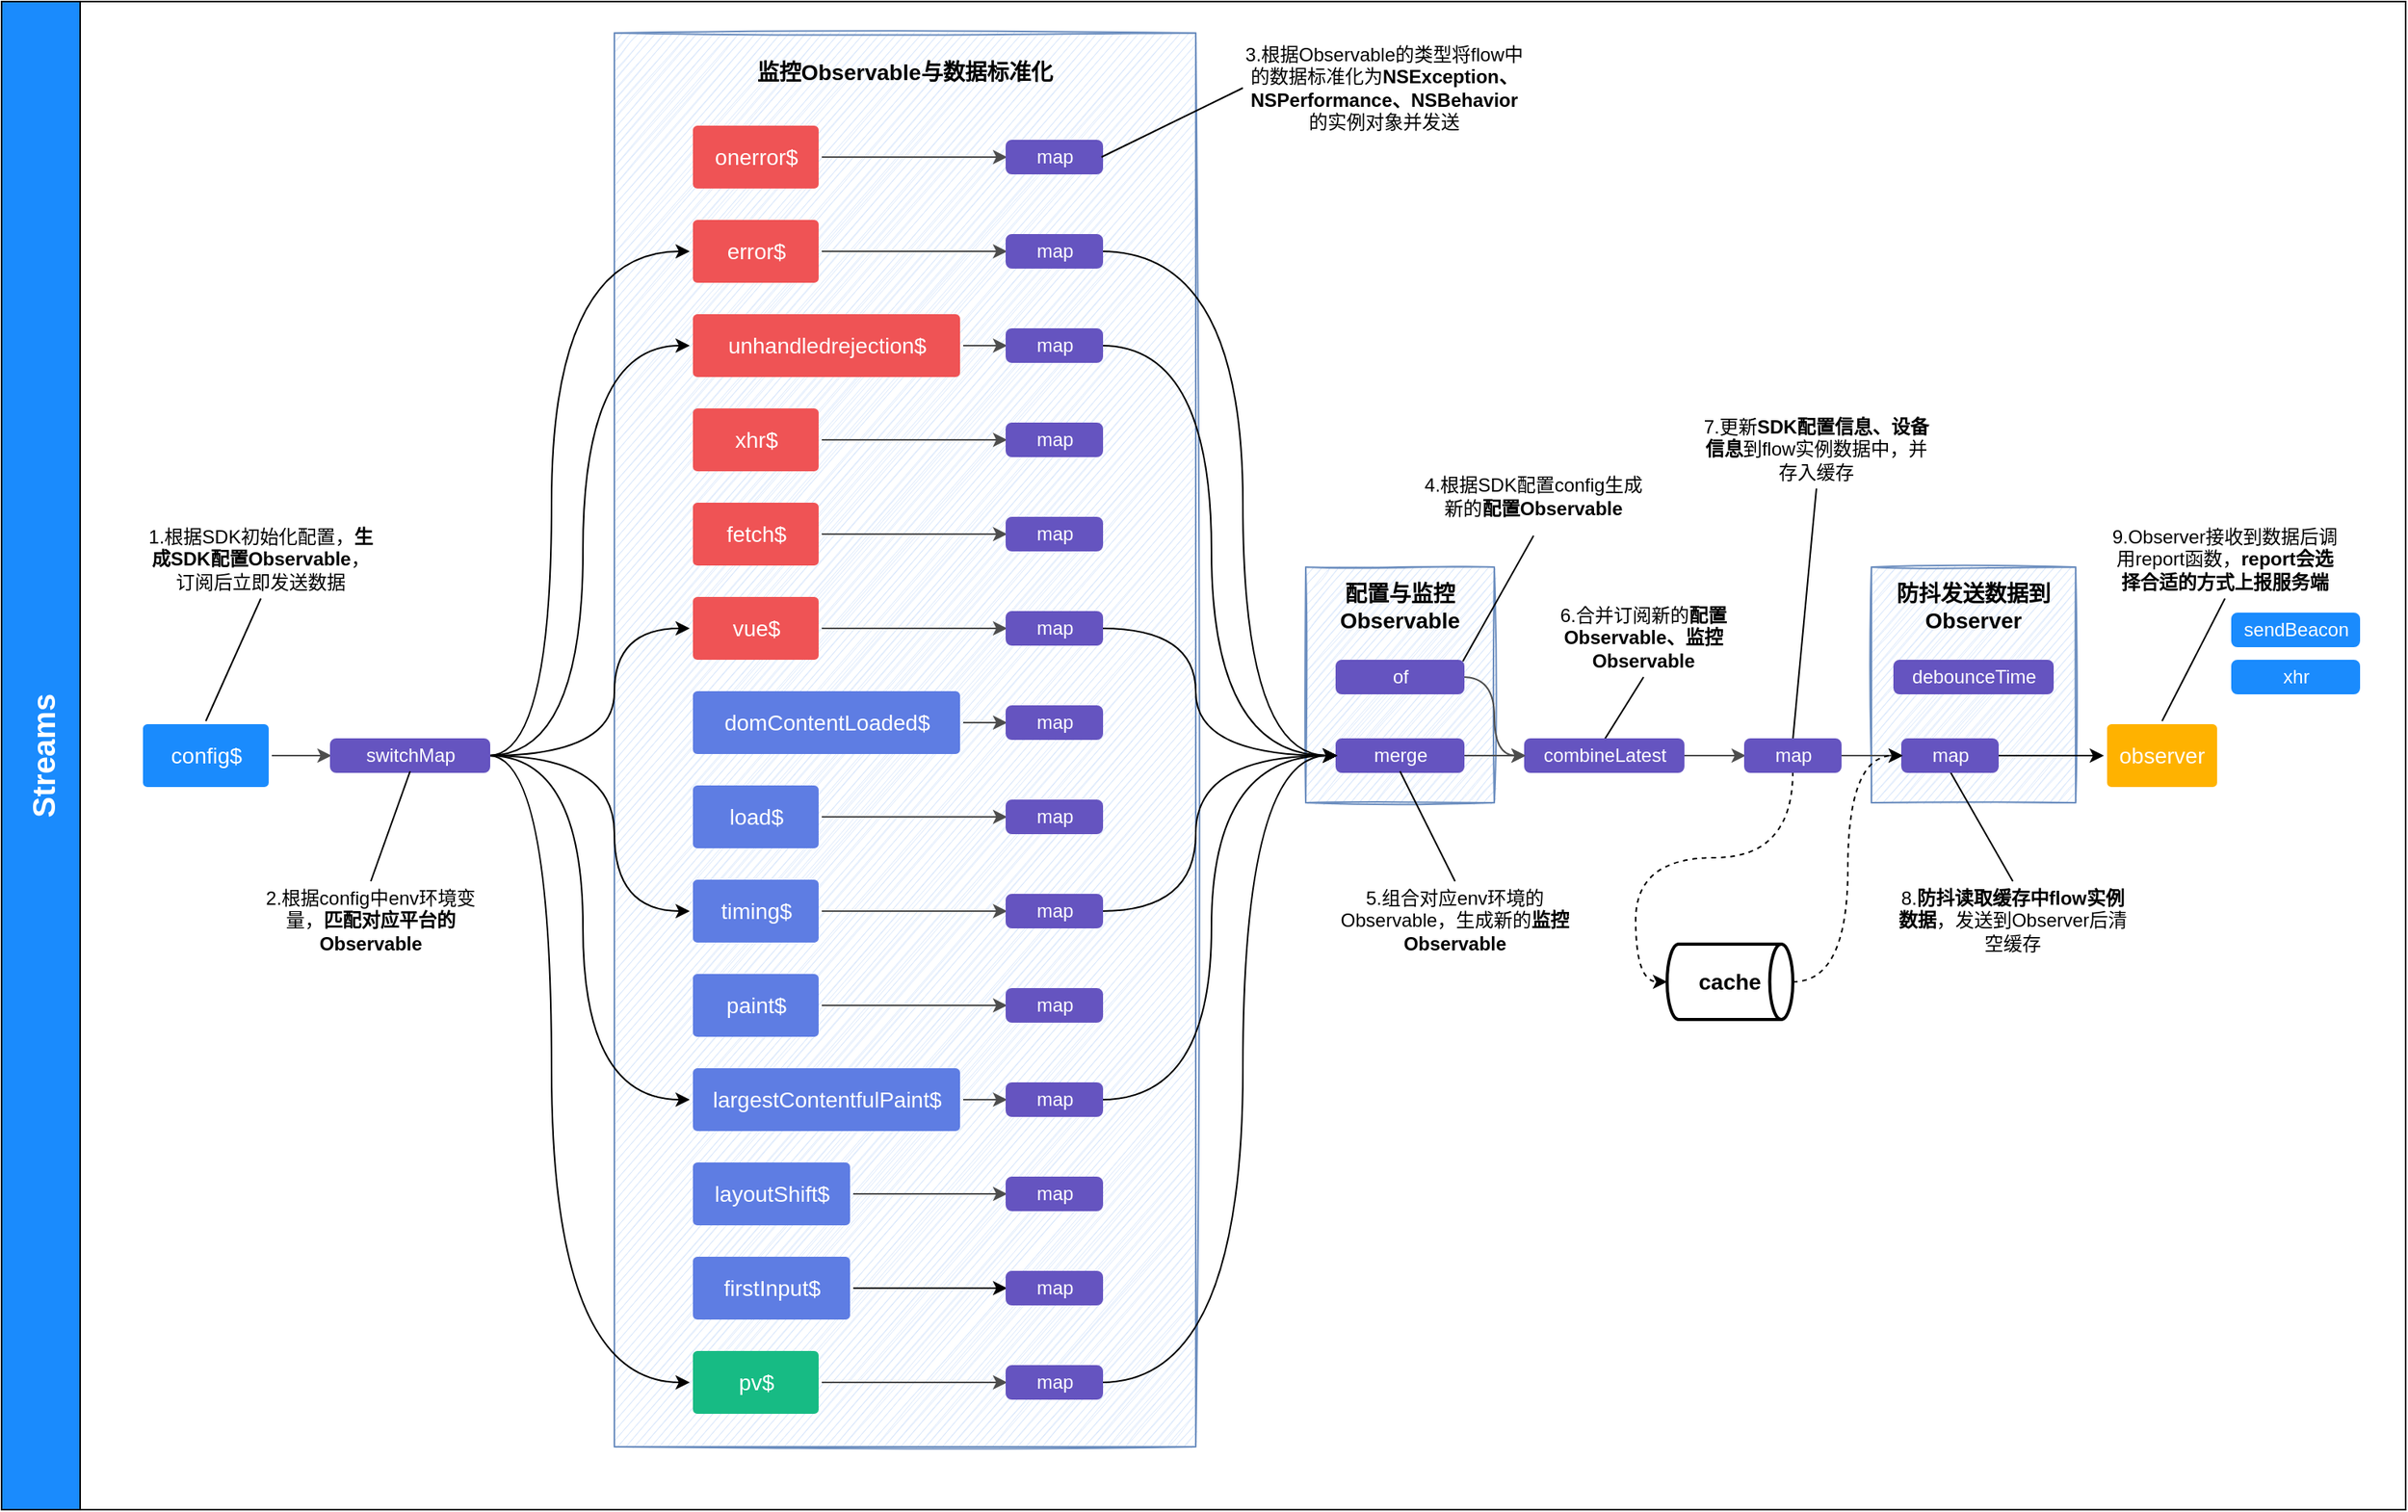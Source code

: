 <mxfile version="15.4.0" type="device"><diagram id="6a731a19-8d31-9384-78a2-239565b7b9f0" name="Page-1"><mxGraphModel dx="952" dy="667" grid="1" gridSize="10" guides="1" tooltips="1" connect="1" arrows="1" fold="1" page="1" pageScale="1" pageWidth="1920" pageHeight="1200" background="none" math="0" shadow="0"><root><mxCell id="0"/><mxCell id="1" parent="0"/><mxCell id="HcNQB1Ei18HIRSho_xz1-1789" value="Streams" style="swimlane;horizontal=0;fillColor=#1A8BFD;swimlaneFillColor=none;startSize=50;fontColor=#FFFFFF;labelBackgroundColor=none;fontSize=20;fontStyle=1" parent="1" vertex="1"><mxGeometry x="30" y="40" width="1530" height="960" as="geometry"/></mxCell><mxCell id="HcNQB1Ei18HIRSho_xz1-1975" value="&amp;nbsp;" style="rounded=0;whiteSpace=wrap;html=1;shadow=0;glass=0;labelBackgroundColor=none;sketch=1;fontSize=20;fillColor=#dae8fc;align=center;verticalAlign=middle;strokeColor=#6c8ebf;" parent="HcNQB1Ei18HIRSho_xz1-1789" vertex="1"><mxGeometry x="830" y="360" width="120" height="150" as="geometry"/></mxCell><mxCell id="HcNQB1Ei18HIRSho_xz1-1974" value="" style="rounded=0;whiteSpace=wrap;html=1;shadow=0;glass=0;labelBackgroundColor=none;sketch=1;fontSize=20;fillColor=#dae8fc;align=center;verticalAlign=middle;strokeColor=#6c8ebf;" parent="HcNQB1Ei18HIRSho_xz1-1789" vertex="1"><mxGeometry x="1190" y="360" width="130" height="150" as="geometry"/></mxCell><mxCell id="HcNQB1Ei18HIRSho_xz1-1961" value="" style="rounded=0;whiteSpace=wrap;html=1;shadow=0;glass=0;labelBackgroundColor=none;sketch=1;fontSize=20;fillColor=#dae8fc;align=center;verticalAlign=middle;strokeColor=#6c8ebf;" parent="HcNQB1Ei18HIRSho_xz1-1789" vertex="1"><mxGeometry x="390" y="20" width="370" height="900" as="geometry"/></mxCell><mxCell id="1760" value="&lt;div style=&quot;font-size: 14px&quot;&gt;&lt;/div&gt;&lt;font style=&quot;font-size: 14px&quot;&gt;config$&lt;br style=&quot;font-size: 14px&quot;&gt;&lt;/font&gt;" style="rounded=1;html=1;shadow=0;labelBackgroundColor=none;strokeColor=none;strokeWidth=3;fillColor=#1A8BFD;fontFamily=Helvetica;fontSize=14;fontColor=#FFFFFF;align=center;spacing=0;fontStyle=0;arcSize=7;perimeterSpacing=2;verticalAlign=middle;horizontal=1;glass=0;sketch=0;spacingLeft=0;" parent="HcNQB1Ei18HIRSho_xz1-1789" vertex="1"><mxGeometry x="90" y="460" width="80" height="40" as="geometry"/></mxCell><mxCell id="HcNQB1Ei18HIRSho_xz1-1896" style="edgeStyle=orthogonalEdgeStyle;curved=1;rounded=0;orthogonalLoop=1;jettySize=auto;html=1;exitX=1;exitY=0.5;exitDx=0;exitDy=0;entryX=0;entryY=0.5;entryDx=0;entryDy=0;fontSize=14;fontColor=#FFFFFF;strokeColor=#4D4D4D;strokeWidth=1;" parent="HcNQB1Ei18HIRSho_xz1-1789" source="HcNQB1Ei18HIRSho_xz1-1790" target="HcNQB1Ei18HIRSho_xz1-1874" edge="1"><mxGeometry relative="1" as="geometry"><mxPoint x="522" y="99" as="sourcePoint"/></mxGeometry></mxCell><mxCell id="HcNQB1Ei18HIRSho_xz1-1790" value="&lt;div style=&quot;font-size: 14px;&quot;&gt;&lt;/div&gt;&lt;font style=&quot;font-size: 14px;&quot;&gt;onerror$&lt;br style=&quot;font-size: 14px;&quot;&gt;&lt;/font&gt;" style="rounded=1;html=1;shadow=0;labelBackgroundColor=none;strokeColor=none;strokeWidth=3;fillColor=#EF5355;fontFamily=Helvetica;fontSize=14;fontColor=#FFFFFF;align=center;spacing=0;fontStyle=0;arcSize=7;perimeterSpacing=2;verticalAlign=middle;horizontal=1;glass=0;sketch=0;spacingLeft=0;" parent="HcNQB1Ei18HIRSho_xz1-1789" vertex="1"><mxGeometry x="440" y="79" width="80" height="40" as="geometry"/></mxCell><mxCell id="HcNQB1Ei18HIRSho_xz1-1895" style="edgeStyle=orthogonalEdgeStyle;curved=1;rounded=0;orthogonalLoop=1;jettySize=auto;html=1;exitX=1;exitY=0.5;exitDx=0;exitDy=0;entryX=0;entryY=0.5;entryDx=0;entryDy=0;fontSize=14;fontColor=#FFFFFF;strokeColor=#4D4D4D;strokeWidth=1;" parent="HcNQB1Ei18HIRSho_xz1-1789" source="HcNQB1Ei18HIRSho_xz1-1791" target="HcNQB1Ei18HIRSho_xz1-1875" edge="1"><mxGeometry relative="1" as="geometry"/></mxCell><mxCell id="HcNQB1Ei18HIRSho_xz1-1791" value="&lt;div style=&quot;font-size: 14px;&quot;&gt;&lt;/div&gt;&lt;font style=&quot;font-size: 14px;&quot;&gt;error$&lt;br style=&quot;font-size: 14px;&quot;&gt;&lt;/font&gt;" style="rounded=1;html=1;shadow=0;labelBackgroundColor=none;strokeColor=none;strokeWidth=3;fillColor=#EF5355;fontFamily=Helvetica;fontSize=14;fontColor=#FFFFFF;align=center;spacing=0;fontStyle=0;arcSize=7;perimeterSpacing=2;verticalAlign=middle;horizontal=1;glass=0;sketch=0;spacingLeft=0;" parent="HcNQB1Ei18HIRSho_xz1-1789" vertex="1"><mxGeometry x="440" y="139" width="80" height="40" as="geometry"/></mxCell><mxCell id="HcNQB1Ei18HIRSho_xz1-1787" value="" style="edgeStyle=none;rounded=0;jumpStyle=none;html=1;shadow=0;labelBackgroundColor=none;startArrow=none;startFill=0;endArrow=classic;endFill=1;jettySize=auto;orthogonalLoop=1;strokeColor=#4D4D4D;strokeWidth=1;fontFamily=Helvetica;fontSize=14;fontColor=#FFFFFF;spacing=5;exitX=1;exitY=0.5;exitDx=0;exitDy=0;entryX=0;entryY=0.5;entryDx=0;entryDy=0;" parent="HcNQB1Ei18HIRSho_xz1-1789" source="1760" target="HcNQB1Ei18HIRSho_xz1-1794" edge="1"><mxGeometry relative="1" as="geometry"><mxPoint x="200" y="350" as="sourcePoint"/><mxPoint x="200" y="432" as="targetPoint"/></mxGeometry></mxCell><mxCell id="jotWLPuY2do3kOMsmQDc-1765" style="edgeStyle=orthogonalEdgeStyle;rounded=0;orthogonalLoop=1;jettySize=auto;html=1;entryX=0;entryY=0.5;entryDx=0;entryDy=0;curved=1;" parent="HcNQB1Ei18HIRSho_xz1-1789" source="HcNQB1Ei18HIRSho_xz1-1794" target="HcNQB1Ei18HIRSho_xz1-1791" edge="1"><mxGeometry relative="1" as="geometry"><Array as="points"><mxPoint x="350" y="480"/><mxPoint x="350" y="159"/></Array></mxGeometry></mxCell><mxCell id="jotWLPuY2do3kOMsmQDc-1766" style="edgeStyle=orthogonalEdgeStyle;curved=1;rounded=0;orthogonalLoop=1;jettySize=auto;html=1;entryX=0;entryY=0.5;entryDx=0;entryDy=0;" parent="HcNQB1Ei18HIRSho_xz1-1789" source="HcNQB1Ei18HIRSho_xz1-1794" target="HcNQB1Ei18HIRSho_xz1-1797" edge="1"><mxGeometry relative="1" as="geometry"><Array as="points"><mxPoint x="370" y="480"/><mxPoint x="370" y="219"/></Array></mxGeometry></mxCell><mxCell id="jotWLPuY2do3kOMsmQDc-1767" style="edgeStyle=orthogonalEdgeStyle;curved=1;rounded=0;orthogonalLoop=1;jettySize=auto;html=1;entryX=0;entryY=0.5;entryDx=0;entryDy=0;" parent="HcNQB1Ei18HIRSho_xz1-1789" source="HcNQB1Ei18HIRSho_xz1-1794" target="HcNQB1Ei18HIRSho_xz1-1800" edge="1"><mxGeometry relative="1" as="geometry"><Array as="points"><mxPoint x="390" y="480"/><mxPoint x="390" y="399"/></Array></mxGeometry></mxCell><mxCell id="jotWLPuY2do3kOMsmQDc-1768" style="edgeStyle=orthogonalEdgeStyle;curved=1;rounded=0;orthogonalLoop=1;jettySize=auto;html=1;entryX=0;entryY=0.5;entryDx=0;entryDy=0;" parent="HcNQB1Ei18HIRSho_xz1-1789" source="HcNQB1Ei18HIRSho_xz1-1794" target="HcNQB1Ei18HIRSho_xz1-1821" edge="1"><mxGeometry relative="1" as="geometry"><Array as="points"><mxPoint x="390" y="480"/><mxPoint x="390" y="579"/></Array></mxGeometry></mxCell><mxCell id="jotWLPuY2do3kOMsmQDc-1769" style="edgeStyle=orthogonalEdgeStyle;curved=1;rounded=0;orthogonalLoop=1;jettySize=auto;html=1;entryX=0;entryY=0.5;entryDx=0;entryDy=0;" parent="HcNQB1Ei18HIRSho_xz1-1789" source="HcNQB1Ei18HIRSho_xz1-1794" target="HcNQB1Ei18HIRSho_xz1-1819" edge="1"><mxGeometry relative="1" as="geometry"><Array as="points"><mxPoint x="370" y="480"/><mxPoint x="370" y="699"/></Array></mxGeometry></mxCell><mxCell id="jotWLPuY2do3kOMsmQDc-1770" style="edgeStyle=orthogonalEdgeStyle;curved=1;rounded=0;orthogonalLoop=1;jettySize=auto;html=1;entryX=0;entryY=0.5;entryDx=0;entryDy=0;" parent="HcNQB1Ei18HIRSho_xz1-1789" source="HcNQB1Ei18HIRSho_xz1-1794" target="HcNQB1Ei18HIRSho_xz1-1937" edge="1"><mxGeometry relative="1" as="geometry"><Array as="points"><mxPoint x="350" y="480"/><mxPoint x="350" y="879"/></Array></mxGeometry></mxCell><mxCell id="HcNQB1Ei18HIRSho_xz1-1794" value="switchMap" style="dashed=0;html=1;rounded=1;fillColor=#6554C0;strokeColor=#6554C0;fontSize=12;align=center;fontStyle=0;strokeWidth=2;fontColor=#ffffff;shadow=0;glass=0;labelBackgroundColor=none;sketch=0;" parent="HcNQB1Ei18HIRSho_xz1-1789" vertex="1"><mxGeometry x="210" y="470" width="100" height="20" as="geometry"/></mxCell><mxCell id="HcNQB1Ei18HIRSho_xz1-1894" style="edgeStyle=orthogonalEdgeStyle;curved=1;rounded=0;orthogonalLoop=1;jettySize=auto;html=1;exitX=1;exitY=0.5;exitDx=0;exitDy=0;entryX=0;entryY=0.5;entryDx=0;entryDy=0;fontSize=14;fontColor=#FFFFFF;strokeColor=#4D4D4D;strokeWidth=1;" parent="HcNQB1Ei18HIRSho_xz1-1789" source="HcNQB1Ei18HIRSho_xz1-1797" target="HcNQB1Ei18HIRSho_xz1-1876" edge="1"><mxGeometry relative="1" as="geometry"/></mxCell><mxCell id="HcNQB1Ei18HIRSho_xz1-1797" value="&lt;div style=&quot;font-size: 14px&quot;&gt;&lt;/div&gt;&lt;font style=&quot;font-size: 14px&quot;&gt;unhandledrejection$&lt;br style=&quot;font-size: 14px&quot;&gt;&lt;/font&gt;" style="rounded=1;html=1;shadow=0;labelBackgroundColor=none;strokeColor=none;strokeWidth=3;fillColor=#EF5355;fontFamily=Helvetica;fontSize=14;fontColor=#FFFFFF;align=center;spacing=0;fontStyle=0;arcSize=7;perimeterSpacing=2;verticalAlign=middle;horizontal=1;glass=0;sketch=0;spacingLeft=0;" parent="HcNQB1Ei18HIRSho_xz1-1789" vertex="1"><mxGeometry x="440" y="199" width="170" height="40" as="geometry"/></mxCell><mxCell id="HcNQB1Ei18HIRSho_xz1-1897" style="edgeStyle=orthogonalEdgeStyle;curved=1;rounded=0;orthogonalLoop=1;jettySize=auto;html=1;exitX=1;exitY=0.5;exitDx=0;exitDy=0;entryX=0;entryY=0.5;entryDx=0;entryDy=0;fontSize=14;fontColor=#FFFFFF;strokeColor=#4D4D4D;strokeWidth=1;" parent="HcNQB1Ei18HIRSho_xz1-1789" source="HcNQB1Ei18HIRSho_xz1-1798" target="HcNQB1Ei18HIRSho_xz1-1877" edge="1"><mxGeometry relative="1" as="geometry"/></mxCell><mxCell id="HcNQB1Ei18HIRSho_xz1-1798" value="&lt;div style=&quot;font-size: 14px&quot;&gt;&lt;/div&gt;&lt;font style=&quot;font-size: 14px&quot;&gt;xhr$&lt;br style=&quot;font-size: 14px&quot;&gt;&lt;/font&gt;" style="rounded=1;html=1;shadow=0;labelBackgroundColor=none;strokeColor=none;strokeWidth=3;fillColor=#EF5355;fontFamily=Helvetica;fontSize=14;fontColor=#FFFFFF;align=center;spacing=0;fontStyle=0;arcSize=7;perimeterSpacing=2;verticalAlign=middle;horizontal=1;glass=0;sketch=0;spacingLeft=0;" parent="HcNQB1Ei18HIRSho_xz1-1789" vertex="1"><mxGeometry x="440" y="259" width="80" height="40" as="geometry"/></mxCell><mxCell id="HcNQB1Ei18HIRSho_xz1-1893" style="edgeStyle=orthogonalEdgeStyle;curved=1;rounded=0;orthogonalLoop=1;jettySize=auto;html=1;exitX=1;exitY=0.5;exitDx=0;exitDy=0;entryX=0;entryY=0.5;entryDx=0;entryDy=0;fontSize=14;fontColor=#FFFFFF;strokeColor=#4D4D4D;strokeWidth=1;" parent="HcNQB1Ei18HIRSho_xz1-1789" source="HcNQB1Ei18HIRSho_xz1-1799" target="HcNQB1Ei18HIRSho_xz1-1878" edge="1"><mxGeometry relative="1" as="geometry"/></mxCell><mxCell id="HcNQB1Ei18HIRSho_xz1-1799" value="&lt;div style=&quot;font-size: 14px&quot;&gt;&lt;/div&gt;&lt;font style=&quot;font-size: 14px&quot;&gt;fetch$&lt;br style=&quot;font-size: 14px&quot;&gt;&lt;/font&gt;" style="rounded=1;html=1;shadow=0;labelBackgroundColor=none;strokeColor=none;strokeWidth=3;fillColor=#EF5355;fontFamily=Helvetica;fontSize=14;fontColor=#FFFFFF;align=center;spacing=0;fontStyle=0;arcSize=7;perimeterSpacing=2;verticalAlign=middle;horizontal=1;glass=0;sketch=0;spacingLeft=0;" parent="HcNQB1Ei18HIRSho_xz1-1789" vertex="1"><mxGeometry x="440" y="319" width="80" height="40" as="geometry"/></mxCell><mxCell id="HcNQB1Ei18HIRSho_xz1-1892" style="edgeStyle=orthogonalEdgeStyle;curved=1;rounded=0;orthogonalLoop=1;jettySize=auto;html=1;exitX=1;exitY=0.5;exitDx=0;exitDy=0;entryX=0;entryY=0.5;entryDx=0;entryDy=0;fontSize=14;fontColor=#FFFFFF;strokeColor=#4D4D4D;strokeWidth=1;" parent="HcNQB1Ei18HIRSho_xz1-1789" source="HcNQB1Ei18HIRSho_xz1-1800" target="HcNQB1Ei18HIRSho_xz1-1879" edge="1"><mxGeometry relative="1" as="geometry"/></mxCell><mxCell id="HcNQB1Ei18HIRSho_xz1-1800" value="&lt;div style=&quot;font-size: 14px&quot;&gt;&lt;/div&gt;&lt;font style=&quot;font-size: 14px&quot;&gt;vue$&lt;br style=&quot;font-size: 14px&quot;&gt;&lt;/font&gt;" style="rounded=1;html=1;shadow=0;labelBackgroundColor=none;strokeColor=none;strokeWidth=3;fillColor=#EF5355;fontFamily=Helvetica;fontSize=14;fontColor=#FFFFFF;align=center;spacing=0;fontStyle=0;arcSize=7;perimeterSpacing=2;verticalAlign=middle;horizontal=1;glass=0;sketch=0;spacingLeft=0;" parent="HcNQB1Ei18HIRSho_xz1-1789" vertex="1"><mxGeometry x="440" y="379" width="80" height="40" as="geometry"/></mxCell><mxCell id="HcNQB1Ei18HIRSho_xz1-1891" style="edgeStyle=orthogonalEdgeStyle;curved=1;rounded=0;orthogonalLoop=1;jettySize=auto;html=1;exitX=1;exitY=0.5;exitDx=0;exitDy=0;entryX=0;entryY=0.5;entryDx=0;entryDy=0;fontSize=14;fontColor=#FFFFFF;strokeColor=#4D4D4D;strokeWidth=1;" parent="HcNQB1Ei18HIRSho_xz1-1789" source="HcNQB1Ei18HIRSho_xz1-1801" target="HcNQB1Ei18HIRSho_xz1-1880" edge="1"><mxGeometry relative="1" as="geometry"/></mxCell><mxCell id="HcNQB1Ei18HIRSho_xz1-1801" value="&lt;div style=&quot;font-size: 14px&quot;&gt;&lt;/div&gt;&lt;font style=&quot;font-size: 14px&quot;&gt;domContentLoaded$&lt;br style=&quot;font-size: 14px&quot;&gt;&lt;/font&gt;" style="rounded=1;html=1;shadow=0;labelBackgroundColor=none;strokeColor=none;strokeWidth=3;fillColor=#5E7DE3;fontFamily=Helvetica;fontSize=14;fontColor=#FFFFFF;align=center;spacing=0;fontStyle=0;arcSize=7;perimeterSpacing=2;verticalAlign=middle;horizontal=1;glass=0;sketch=0;spacingLeft=0;" parent="HcNQB1Ei18HIRSho_xz1-1789" vertex="1"><mxGeometry x="440" y="439" width="170" height="40" as="geometry"/></mxCell><mxCell id="HcNQB1Ei18HIRSho_xz1-1890" style="edgeStyle=orthogonalEdgeStyle;curved=1;rounded=0;orthogonalLoop=1;jettySize=auto;html=1;exitX=1;exitY=0.5;exitDx=0;exitDy=0;entryX=0;entryY=0.5;entryDx=0;entryDy=0;fontSize=14;fontColor=#FFFFFF;strokeColor=#4D4D4D;strokeWidth=1;" parent="HcNQB1Ei18HIRSho_xz1-1789" source="HcNQB1Ei18HIRSho_xz1-1802" target="HcNQB1Ei18HIRSho_xz1-1881" edge="1"><mxGeometry relative="1" as="geometry"/></mxCell><mxCell id="HcNQB1Ei18HIRSho_xz1-1802" value="&lt;div style=&quot;font-size: 14px&quot;&gt;&lt;/div&gt;&lt;font style=&quot;font-size: 14px&quot;&gt;load$&lt;br style=&quot;font-size: 14px&quot;&gt;&lt;/font&gt;" style="rounded=1;html=1;shadow=0;labelBackgroundColor=none;strokeColor=none;strokeWidth=3;fillColor=#5E7DE3;fontFamily=Helvetica;fontSize=14;fontColor=#FFFFFF;align=center;spacing=0;fontStyle=0;arcSize=7;perimeterSpacing=2;verticalAlign=middle;horizontal=1;glass=0;sketch=0;spacingLeft=0;" parent="HcNQB1Ei18HIRSho_xz1-1789" vertex="1"><mxGeometry x="440" y="499" width="80" height="40" as="geometry"/></mxCell><mxCell id="HcNQB1Ei18HIRSho_xz1-1889" style="edgeStyle=orthogonalEdgeStyle;curved=1;rounded=0;orthogonalLoop=1;jettySize=auto;html=1;exitX=1;exitY=0.5;exitDx=0;exitDy=0;entryX=0;entryY=0.5;entryDx=0;entryDy=0;fontSize=14;fontColor=#FFFFFF;strokeColor=#4D4D4D;strokeWidth=1;" parent="HcNQB1Ei18HIRSho_xz1-1789" source="HcNQB1Ei18HIRSho_xz1-1818" target="HcNQB1Ei18HIRSho_xz1-1882" edge="1"><mxGeometry relative="1" as="geometry"/></mxCell><mxCell id="HcNQB1Ei18HIRSho_xz1-1818" value="&lt;div style=&quot;font-size: 14px&quot;&gt;&lt;/div&gt;&lt;font style=&quot;font-size: 14px&quot;&gt;paint$&lt;br style=&quot;font-size: 14px&quot;&gt;&lt;/font&gt;" style="rounded=1;html=1;shadow=0;labelBackgroundColor=none;strokeColor=none;strokeWidth=3;fillColor=#5E7DE3;fontFamily=Helvetica;fontSize=14;fontColor=#FFFFFF;align=center;spacing=0;fontStyle=0;arcSize=7;perimeterSpacing=2;verticalAlign=middle;horizontal=1;glass=0;sketch=0;spacingLeft=0;" parent="HcNQB1Ei18HIRSho_xz1-1789" vertex="1"><mxGeometry x="440" y="619" width="80" height="40" as="geometry"/></mxCell><mxCell id="HcNQB1Ei18HIRSho_xz1-1888" style="edgeStyle=orthogonalEdgeStyle;curved=1;rounded=0;orthogonalLoop=1;jettySize=auto;html=1;exitX=1;exitY=0.5;exitDx=0;exitDy=0;entryX=0;entryY=0.5;entryDx=0;entryDy=0;fontSize=14;fontColor=#FFFFFF;strokeColor=#4D4D4D;strokeWidth=1;" parent="HcNQB1Ei18HIRSho_xz1-1789" source="HcNQB1Ei18HIRSho_xz1-1819" target="HcNQB1Ei18HIRSho_xz1-1883" edge="1"><mxGeometry relative="1" as="geometry"/></mxCell><mxCell id="HcNQB1Ei18HIRSho_xz1-1819" value="&lt;div style=&quot;font-size: 14px&quot;&gt;&lt;/div&gt;&lt;font style=&quot;font-size: 14px&quot;&gt;largestContentfulPaint$&lt;br style=&quot;font-size: 14px&quot;&gt;&lt;/font&gt;" style="rounded=1;html=1;shadow=0;labelBackgroundColor=none;strokeColor=none;strokeWidth=3;fillColor=#5E7DE3;fontFamily=Helvetica;fontSize=14;fontColor=#FFFFFF;align=center;spacing=0;fontStyle=0;arcSize=7;perimeterSpacing=2;verticalAlign=middle;horizontal=1;glass=0;sketch=0;spacingLeft=0;" parent="HcNQB1Ei18HIRSho_xz1-1789" vertex="1"><mxGeometry x="440" y="679" width="170" height="40" as="geometry"/></mxCell><mxCell id="HcNQB1Ei18HIRSho_xz1-1887" style="edgeStyle=orthogonalEdgeStyle;curved=1;rounded=0;orthogonalLoop=1;jettySize=auto;html=1;exitX=1;exitY=0.5;exitDx=0;exitDy=0;entryX=0;entryY=0.5;entryDx=0;entryDy=0;fontSize=14;fontColor=#FFFFFF;strokeColor=#4D4D4D;strokeWidth=1;" parent="HcNQB1Ei18HIRSho_xz1-1789" source="HcNQB1Ei18HIRSho_xz1-1820" target="HcNQB1Ei18HIRSho_xz1-1884" edge="1"><mxGeometry relative="1" as="geometry"/></mxCell><mxCell id="HcNQB1Ei18HIRSho_xz1-1820" value="&lt;div style=&quot;font-size: 14px&quot;&gt;&lt;/div&gt;&lt;font style=&quot;font-size: 14px&quot;&gt;layoutShift$&lt;br style=&quot;font-size: 14px&quot;&gt;&lt;/font&gt;" style="rounded=1;html=1;shadow=0;labelBackgroundColor=none;strokeColor=none;strokeWidth=3;fillColor=#5E7DE3;fontFamily=Helvetica;fontSize=14;fontColor=#FFFFFF;align=center;spacing=0;fontStyle=0;arcSize=7;perimeterSpacing=2;verticalAlign=middle;horizontal=1;glass=0;sketch=0;spacingLeft=0;" parent="HcNQB1Ei18HIRSho_xz1-1789" vertex="1"><mxGeometry x="440" y="739" width="100" height="40" as="geometry"/></mxCell><mxCell id="HcNQB1Ei18HIRSho_xz1-1886" style="edgeStyle=orthogonalEdgeStyle;curved=1;rounded=0;orthogonalLoop=1;jettySize=auto;html=1;exitX=1;exitY=0.5;exitDx=0;exitDy=0;fontSize=14;fontColor=#FFFFFF;strokeColor=#4D4D4D;strokeWidth=1;" parent="HcNQB1Ei18HIRSho_xz1-1789" source="HcNQB1Ei18HIRSho_xz1-1821" target="HcNQB1Ei18HIRSho_xz1-1885" edge="1"><mxGeometry relative="1" as="geometry"/></mxCell><mxCell id="HcNQB1Ei18HIRSho_xz1-1821" value="&lt;div style=&quot;font-size: 14px&quot;&gt;&lt;/div&gt;&lt;font style=&quot;font-size: 14px&quot;&gt;timing$&lt;br style=&quot;font-size: 14px&quot;&gt;&lt;/font&gt;" style="rounded=1;html=1;shadow=0;labelBackgroundColor=none;strokeColor=none;strokeWidth=3;fillColor=#5E7DE3;fontFamily=Helvetica;fontSize=14;fontColor=#FFFFFF;align=center;spacing=0;fontStyle=0;arcSize=7;perimeterSpacing=2;verticalAlign=middle;horizontal=1;glass=0;sketch=0;spacingLeft=0;" parent="HcNQB1Ei18HIRSho_xz1-1789" vertex="1"><mxGeometry x="440" y="559" width="80" height="40" as="geometry"/></mxCell><mxCell id="HcNQB1Ei18HIRSho_xz1-1873" style="edgeStyle=orthogonalEdgeStyle;rounded=0;orthogonalLoop=1;jettySize=auto;html=1;exitX=1;exitY=0.5;exitDx=0;exitDy=0;entryX=0;entryY=0.5;entryDx=0;entryDy=0;fontSize=14;fontColor=#FFFFFF;strokeColor=#4D4D4D;strokeWidth=1;curved=1;" parent="HcNQB1Ei18HIRSho_xz1-1789" source="HcNQB1Ei18HIRSho_xz1-1847" target="HcNQB1Ei18HIRSho_xz1-1848" edge="1"><mxGeometry relative="1" as="geometry"/></mxCell><mxCell id="LQw4zpp1y2sRg1rZ6LGq-1779" style="edgeStyle=none;rounded=0;orthogonalLoop=1;jettySize=auto;html=1;exitX=1;exitY=0;exitDx=0;exitDy=0;entryX=0.5;entryY=1;entryDx=0;entryDy=0;fontSize=14;startArrow=none;startFill=0;endArrow=none;endFill=0;" parent="HcNQB1Ei18HIRSho_xz1-1789" source="HcNQB1Ei18HIRSho_xz1-1847" target="LQw4zpp1y2sRg1rZ6LGq-1778" edge="1"><mxGeometry relative="1" as="geometry"/></mxCell><mxCell id="HcNQB1Ei18HIRSho_xz1-1847" value="of" style="dashed=0;html=1;rounded=1;fillColor=#6554C0;strokeColor=#6554C0;fontSize=12;align=center;fontStyle=0;strokeWidth=2;fontColor=#ffffff;shadow=0;glass=0;labelBackgroundColor=none;sketch=0;" parent="HcNQB1Ei18HIRSho_xz1-1789" vertex="1"><mxGeometry x="850" y="420" width="80" height="20" as="geometry"/></mxCell><mxCell id="HcNQB1Ei18HIRSho_xz1-1908" style="edgeStyle=orthogonalEdgeStyle;curved=1;rounded=0;orthogonalLoop=1;jettySize=auto;html=1;entryX=0;entryY=0.5;entryDx=0;entryDy=0;fontSize=14;fontColor=#FFFFFF;strokeColor=#4D4D4D;strokeWidth=1;" parent="HcNQB1Ei18HIRSho_xz1-1789" source="HcNQB1Ei18HIRSho_xz1-1848" target="HcNQB1Ei18HIRSho_xz1-1907" edge="1"><mxGeometry relative="1" as="geometry"/></mxCell><mxCell id="LQw4zpp1y2sRg1rZ6LGq-1781" style="edgeStyle=none;rounded=0;orthogonalLoop=1;jettySize=auto;html=1;exitX=0.5;exitY=0;exitDx=0;exitDy=0;entryX=0.5;entryY=1;entryDx=0;entryDy=0;fontSize=14;startArrow=none;startFill=0;endArrow=none;endFill=0;" parent="HcNQB1Ei18HIRSho_xz1-1789" source="HcNQB1Ei18HIRSho_xz1-1848" target="LQw4zpp1y2sRg1rZ6LGq-1780" edge="1"><mxGeometry relative="1" as="geometry"/></mxCell><mxCell id="HcNQB1Ei18HIRSho_xz1-1848" value="combineLatest" style="dashed=0;html=1;rounded=1;fillColor=#6554C0;strokeColor=#6554C0;fontSize=12;align=center;fontStyle=0;strokeWidth=2;fontColor=#ffffff;shadow=0;glass=0;labelBackgroundColor=none;sketch=0;" parent="HcNQB1Ei18HIRSho_xz1-1789" vertex="1"><mxGeometry x="970" y="470" width="100" height="20" as="geometry"/></mxCell><mxCell id="HcNQB1Ei18HIRSho_xz1-1871" style="edgeStyle=none;rounded=0;orthogonalLoop=1;jettySize=auto;html=1;entryX=0;entryY=0.5;entryDx=0;entryDy=0;fontSize=14;fontColor=#FFFFFF;strokeColor=#4D4D4D;strokeWidth=1;" parent="HcNQB1Ei18HIRSho_xz1-1789" source="HcNQB1Ei18HIRSho_xz1-1849" target="HcNQB1Ei18HIRSho_xz1-1848" edge="1"><mxGeometry relative="1" as="geometry"/></mxCell><mxCell id="HcNQB1Ei18HIRSho_xz1-1849" value="merge" style="dashed=0;html=1;rounded=1;fillColor=#6554C0;strokeColor=#6554C0;fontSize=12;align=center;fontStyle=0;strokeWidth=2;fontColor=#ffffff;shadow=0;glass=0;labelBackgroundColor=none;sketch=0;" parent="HcNQB1Ei18HIRSho_xz1-1789" vertex="1"><mxGeometry x="850" y="470" width="80" height="20" as="geometry"/></mxCell><mxCell id="HcNQB1Ei18HIRSho_xz1-1874" value="map" style="dashed=0;html=1;rounded=1;fillColor=#6554C0;strokeColor=#6554C0;fontSize=12;align=center;fontStyle=0;strokeWidth=2;fontColor=#ffffff;shadow=0;glass=0;labelBackgroundColor=none;sketch=0;" parent="HcNQB1Ei18HIRSho_xz1-1789" vertex="1"><mxGeometry x="640" y="89" width="60" height="20" as="geometry"/></mxCell><mxCell id="jotWLPuY2do3kOMsmQDc-1771" style="edgeStyle=orthogonalEdgeStyle;curved=1;rounded=0;orthogonalLoop=1;jettySize=auto;html=1;entryX=0;entryY=0.5;entryDx=0;entryDy=0;" parent="HcNQB1Ei18HIRSho_xz1-1789" source="HcNQB1Ei18HIRSho_xz1-1875" target="HcNQB1Ei18HIRSho_xz1-1849" edge="1"><mxGeometry relative="1" as="geometry"><Array as="points"><mxPoint x="790" y="159"/><mxPoint x="790" y="480"/></Array></mxGeometry></mxCell><mxCell id="HcNQB1Ei18HIRSho_xz1-1875" value="map" style="dashed=0;html=1;rounded=1;fillColor=#6554C0;strokeColor=#6554C0;fontSize=12;align=center;fontStyle=0;strokeWidth=2;fontColor=#ffffff;shadow=0;glass=0;labelBackgroundColor=none;sketch=0;" parent="HcNQB1Ei18HIRSho_xz1-1789" vertex="1"><mxGeometry x="640" y="149" width="60" height="20" as="geometry"/></mxCell><mxCell id="jotWLPuY2do3kOMsmQDc-1772" style="edgeStyle=orthogonalEdgeStyle;curved=1;rounded=0;orthogonalLoop=1;jettySize=auto;html=1;entryX=0;entryY=0.5;entryDx=0;entryDy=0;" parent="HcNQB1Ei18HIRSho_xz1-1789" source="HcNQB1Ei18HIRSho_xz1-1876" target="HcNQB1Ei18HIRSho_xz1-1849" edge="1"><mxGeometry relative="1" as="geometry"><Array as="points"><mxPoint x="770" y="219"/><mxPoint x="770" y="480"/></Array></mxGeometry></mxCell><mxCell id="HcNQB1Ei18HIRSho_xz1-1876" value="map" style="dashed=0;html=1;rounded=1;fillColor=#6554C0;strokeColor=#6554C0;fontSize=12;align=center;fontStyle=0;strokeWidth=2;fontColor=#ffffff;shadow=0;glass=0;labelBackgroundColor=none;sketch=0;" parent="HcNQB1Ei18HIRSho_xz1-1789" vertex="1"><mxGeometry x="640" y="209" width="60" height="20" as="geometry"/></mxCell><mxCell id="HcNQB1Ei18HIRSho_xz1-1877" value="map" style="dashed=0;html=1;rounded=1;fillColor=#6554C0;strokeColor=#6554C0;fontSize=12;align=center;fontStyle=0;strokeWidth=2;fontColor=#ffffff;shadow=0;glass=0;labelBackgroundColor=none;sketch=0;" parent="HcNQB1Ei18HIRSho_xz1-1789" vertex="1"><mxGeometry x="640" y="269" width="60" height="20" as="geometry"/></mxCell><mxCell id="HcNQB1Ei18HIRSho_xz1-1878" value="map" style="dashed=0;html=1;rounded=1;fillColor=#6554C0;strokeColor=#6554C0;fontSize=12;align=center;fontStyle=0;strokeWidth=2;fontColor=#ffffff;shadow=0;glass=0;labelBackgroundColor=none;sketch=0;" parent="HcNQB1Ei18HIRSho_xz1-1789" vertex="1"><mxGeometry x="640" y="329" width="60" height="20" as="geometry"/></mxCell><mxCell id="jotWLPuY2do3kOMsmQDc-1773" style="edgeStyle=orthogonalEdgeStyle;curved=1;rounded=0;orthogonalLoop=1;jettySize=auto;html=1;entryX=0;entryY=0.5;entryDx=0;entryDy=0;" parent="HcNQB1Ei18HIRSho_xz1-1789" source="HcNQB1Ei18HIRSho_xz1-1879" target="HcNQB1Ei18HIRSho_xz1-1849" edge="1"><mxGeometry relative="1" as="geometry"><Array as="points"><mxPoint x="760" y="399"/><mxPoint x="760" y="480"/></Array></mxGeometry></mxCell><mxCell id="HcNQB1Ei18HIRSho_xz1-1879" value="map" style="dashed=0;html=1;rounded=1;fillColor=#6554C0;strokeColor=#6554C0;fontSize=12;align=center;fontStyle=0;strokeWidth=2;fontColor=#ffffff;shadow=0;glass=0;labelBackgroundColor=none;sketch=0;" parent="HcNQB1Ei18HIRSho_xz1-1789" vertex="1"><mxGeometry x="640" y="389" width="60" height="20" as="geometry"/></mxCell><mxCell id="HcNQB1Ei18HIRSho_xz1-1880" value="map" style="dashed=0;html=1;rounded=1;fillColor=#6554C0;strokeColor=#6554C0;fontSize=12;align=center;fontStyle=0;strokeWidth=2;fontColor=#ffffff;shadow=0;glass=0;labelBackgroundColor=none;sketch=0;" parent="HcNQB1Ei18HIRSho_xz1-1789" vertex="1"><mxGeometry x="640" y="449" width="60" height="20" as="geometry"/></mxCell><mxCell id="HcNQB1Ei18HIRSho_xz1-1881" value="map" style="dashed=0;html=1;rounded=1;fillColor=#6554C0;strokeColor=#6554C0;fontSize=12;align=center;fontStyle=0;strokeWidth=2;fontColor=#ffffff;shadow=0;glass=0;labelBackgroundColor=none;sketch=0;" parent="HcNQB1Ei18HIRSho_xz1-1789" vertex="1"><mxGeometry x="640" y="509" width="60" height="20" as="geometry"/></mxCell><mxCell id="HcNQB1Ei18HIRSho_xz1-1882" value="map" style="dashed=0;html=1;rounded=1;fillColor=#6554C0;strokeColor=#6554C0;fontSize=12;align=center;fontStyle=0;strokeWidth=2;fontColor=#ffffff;shadow=0;glass=0;labelBackgroundColor=none;sketch=0;" parent="HcNQB1Ei18HIRSho_xz1-1789" vertex="1"><mxGeometry x="640" y="629" width="60" height="20" as="geometry"/></mxCell><mxCell id="jotWLPuY2do3kOMsmQDc-1776" style="edgeStyle=orthogonalEdgeStyle;curved=1;rounded=0;orthogonalLoop=1;jettySize=auto;html=1;entryX=0;entryY=0.5;entryDx=0;entryDy=0;" parent="HcNQB1Ei18HIRSho_xz1-1789" source="HcNQB1Ei18HIRSho_xz1-1883" target="HcNQB1Ei18HIRSho_xz1-1849" edge="1"><mxGeometry relative="1" as="geometry"><Array as="points"><mxPoint x="770" y="699"/><mxPoint x="770" y="480"/></Array></mxGeometry></mxCell><mxCell id="HcNQB1Ei18HIRSho_xz1-1883" value="map" style="dashed=0;html=1;rounded=1;fillColor=#6554C0;strokeColor=#6554C0;fontSize=12;align=center;fontStyle=0;strokeWidth=2;fontColor=#ffffff;shadow=0;glass=0;labelBackgroundColor=none;sketch=0;" parent="HcNQB1Ei18HIRSho_xz1-1789" vertex="1"><mxGeometry x="640" y="689" width="60" height="20" as="geometry"/></mxCell><mxCell id="HcNQB1Ei18HIRSho_xz1-1884" value="map" style="dashed=0;html=1;rounded=1;fillColor=#6554C0;strokeColor=#6554C0;fontSize=12;align=center;fontStyle=0;strokeWidth=2;fontColor=#ffffff;shadow=0;glass=0;labelBackgroundColor=none;sketch=0;" parent="HcNQB1Ei18HIRSho_xz1-1789" vertex="1"><mxGeometry x="640" y="749" width="60" height="20" as="geometry"/></mxCell><mxCell id="jotWLPuY2do3kOMsmQDc-1775" style="edgeStyle=orthogonalEdgeStyle;curved=1;rounded=0;orthogonalLoop=1;jettySize=auto;html=1;entryX=0;entryY=0.5;entryDx=0;entryDy=0;" parent="HcNQB1Ei18HIRSho_xz1-1789" source="HcNQB1Ei18HIRSho_xz1-1885" target="HcNQB1Ei18HIRSho_xz1-1849" edge="1"><mxGeometry relative="1" as="geometry"><Array as="points"><mxPoint x="760" y="579"/><mxPoint x="760" y="480"/></Array></mxGeometry></mxCell><mxCell id="HcNQB1Ei18HIRSho_xz1-1885" value="map" style="dashed=0;html=1;rounded=1;fillColor=#6554C0;strokeColor=#6554C0;fontSize=12;align=center;fontStyle=0;strokeWidth=2;fontColor=#ffffff;shadow=0;glass=0;labelBackgroundColor=none;sketch=0;" parent="HcNQB1Ei18HIRSho_xz1-1789" vertex="1"><mxGeometry x="640" y="569" width="60" height="20" as="geometry"/></mxCell><mxCell id="HcNQB1Ei18HIRSho_xz1-1913" style="edgeStyle=orthogonalEdgeStyle;curved=1;rounded=0;orthogonalLoop=1;jettySize=auto;html=1;exitX=1;exitY=0.5;exitDx=0;exitDy=0;entryX=0;entryY=0.5;entryDx=0;entryDy=0;fontSize=14;fontColor=#FFFFFF;strokeColor=#4D4D4D;strokeWidth=1;" parent="HcNQB1Ei18HIRSho_xz1-1789" source="HcNQB1Ei18HIRSho_xz1-1907" target="HcNQB1Ei18HIRSho_xz1-1910" edge="1"><mxGeometry relative="1" as="geometry"><mxPoint x="1210" y="480" as="targetPoint"/></mxGeometry></mxCell><mxCell id="LQw4zpp1y2sRg1rZ6LGq-1794" style="rounded=0;orthogonalLoop=1;jettySize=auto;html=1;exitX=0.5;exitY=0;exitDx=0;exitDy=0;entryX=0.5;entryY=1;entryDx=0;entryDy=0;fontSize=14;startArrow=none;startFill=0;endArrow=none;endFill=0;" parent="HcNQB1Ei18HIRSho_xz1-1789" source="HcNQB1Ei18HIRSho_xz1-1907" target="LQw4zpp1y2sRg1rZ6LGq-1785" edge="1"><mxGeometry relative="1" as="geometry"/></mxCell><mxCell id="LQw4zpp1y2sRg1rZ6LGq-1797" style="edgeStyle=orthogonalEdgeStyle;rounded=0;orthogonalLoop=1;jettySize=auto;html=1;exitX=0.5;exitY=1;exitDx=0;exitDy=0;entryX=0;entryY=0.5;entryDx=0;entryDy=0;entryPerimeter=0;fontSize=14;startArrow=none;startFill=0;endArrow=classic;endFill=1;curved=1;dashed=1;" parent="HcNQB1Ei18HIRSho_xz1-1789" source="HcNQB1Ei18HIRSho_xz1-1907" target="LQw4zpp1y2sRg1rZ6LGq-1760" edge="1"><mxGeometry relative="1" as="geometry"/></mxCell><mxCell id="HcNQB1Ei18HIRSho_xz1-1907" value="map" style="dashed=0;html=1;rounded=1;fillColor=#6554C0;strokeColor=#6554C0;fontSize=12;align=center;fontStyle=0;strokeWidth=2;fontColor=#ffffff;shadow=0;glass=0;labelBackgroundColor=none;sketch=0;" parent="HcNQB1Ei18HIRSho_xz1-1789" vertex="1"><mxGeometry x="1110" y="470" width="60" height="20" as="geometry"/></mxCell><mxCell id="LQw4zpp1y2sRg1rZ6LGq-1786" style="edgeStyle=orthogonalEdgeStyle;curved=1;rounded=0;orthogonalLoop=1;jettySize=auto;html=1;exitX=1;exitY=0.5;exitDx=0;exitDy=0;entryX=0;entryY=0.5;entryDx=0;entryDy=0;fontSize=14;startArrow=none;startFill=0;endArrow=classic;endFill=1;" parent="HcNQB1Ei18HIRSho_xz1-1789" source="HcNQB1Ei18HIRSho_xz1-1910" target="HcNQB1Ei18HIRSho_xz1-1933" edge="1"><mxGeometry relative="1" as="geometry"/></mxCell><mxCell id="LQw4zpp1y2sRg1rZ6LGq-1796" style="edgeStyle=none;rounded=0;orthogonalLoop=1;jettySize=auto;html=1;exitX=0.5;exitY=1;exitDx=0;exitDy=0;entryX=0.5;entryY=0;entryDx=0;entryDy=0;fontSize=14;startArrow=none;startFill=0;endArrow=none;endFill=0;" parent="HcNQB1Ei18HIRSho_xz1-1789" source="HcNQB1Ei18HIRSho_xz1-1910" target="LQw4zpp1y2sRg1rZ6LGq-1788" edge="1"><mxGeometry relative="1" as="geometry"/></mxCell><mxCell id="HcNQB1Ei18HIRSho_xz1-1910" value="map" style="dashed=0;html=1;rounded=1;fillColor=#6554C0;strokeColor=#6554C0;fontSize=12;align=center;fontStyle=0;strokeWidth=2;fontColor=#ffffff;shadow=0;glass=0;labelBackgroundColor=none;sketch=0;" parent="HcNQB1Ei18HIRSho_xz1-1789" vertex="1"><mxGeometry x="1210" y="470" width="60" height="20" as="geometry"/></mxCell><mxCell id="HcNQB1Ei18HIRSho_xz1-1916" value="debounceTime" style="dashed=0;html=1;rounded=1;fillColor=#6554C0;strokeColor=#6554C0;fontSize=12;align=center;fontStyle=0;strokeWidth=2;fontColor=#ffffff;shadow=0;glass=0;labelBackgroundColor=none;sketch=0;" parent="HcNQB1Ei18HIRSho_xz1-1789" vertex="1"><mxGeometry x="1205" y="420" width="100" height="20" as="geometry"/></mxCell><mxCell id="LQw4zpp1y2sRg1rZ6LGq-1800" style="rounded=0;orthogonalLoop=1;jettySize=auto;html=1;exitX=0.5;exitY=0;exitDx=0;exitDy=0;entryX=0.5;entryY=1;entryDx=0;entryDy=0;fontSize=14;startArrow=none;startFill=0;endArrow=none;endFill=0;" parent="HcNQB1Ei18HIRSho_xz1-1789" source="HcNQB1Ei18HIRSho_xz1-1933" target="LQw4zpp1y2sRg1rZ6LGq-1799" edge="1"><mxGeometry relative="1" as="geometry"/></mxCell><mxCell id="HcNQB1Ei18HIRSho_xz1-1933" value="&lt;div style=&quot;font-size: 14px&quot;&gt;&lt;/div&gt;&lt;font style=&quot;font-size: 14px&quot;&gt;observer&lt;br style=&quot;font-size: 14px&quot;&gt;&lt;/font&gt;" style="rounded=1;whiteSpace=wrap;html=1;shadow=0;labelBackgroundColor=none;strokeColor=none;strokeWidth=3;fillColor=#ffb200;fontFamily=Helvetica;fontSize=14;fontColor=#FFFFFF;align=center;spacing=5;fontStyle=0;arcSize=7;perimeterSpacing=2;verticalAlign=middle;horizontal=1;glass=0;sketch=0;" parent="HcNQB1Ei18HIRSho_xz1-1789" vertex="1"><mxGeometry x="1340" y="460" width="70" height="40" as="geometry"/></mxCell><mxCell id="HcNQB1Ei18HIRSho_xz1-1946" style="edgeStyle=orthogonalEdgeStyle;curved=1;rounded=0;orthogonalLoop=1;jettySize=auto;html=1;exitX=1;exitY=0.5;exitDx=0;exitDy=0;entryX=0;entryY=0.5;entryDx=0;entryDy=0;fontSize=20;fontColor=#FFFFFF;strokeColor=#4D4D4D;strokeWidth=1;" parent="HcNQB1Ei18HIRSho_xz1-1789" source="HcNQB1Ei18HIRSho_xz1-1937" target="HcNQB1Ei18HIRSho_xz1-1944" edge="1"><mxGeometry relative="1" as="geometry"/></mxCell><mxCell id="HcNQB1Ei18HIRSho_xz1-1937" value="&lt;div style=&quot;font-size: 14px&quot;&gt;&lt;/div&gt;&lt;font style=&quot;font-size: 14px&quot;&gt;pv$&lt;br style=&quot;font-size: 14px&quot;&gt;&lt;/font&gt;" style="rounded=1;html=1;shadow=0;labelBackgroundColor=none;strokeColor=none;strokeWidth=3;fillColor=#17BB84;fontFamily=Helvetica;fontSize=14;fontColor=#FFFFFF;align=center;spacing=0;fontStyle=0;arcSize=7;perimeterSpacing=2;verticalAlign=middle;horizontal=1;glass=0;sketch=0;spacingLeft=0;" parent="HcNQB1Ei18HIRSho_xz1-1789" vertex="1"><mxGeometry x="440" y="859" width="80" height="40" as="geometry"/></mxCell><mxCell id="jotWLPuY2do3kOMsmQDc-1777" style="edgeStyle=orthogonalEdgeStyle;curved=1;rounded=0;orthogonalLoop=1;jettySize=auto;html=1;entryX=0;entryY=0.5;entryDx=0;entryDy=0;" parent="HcNQB1Ei18HIRSho_xz1-1789" source="HcNQB1Ei18HIRSho_xz1-1944" target="HcNQB1Ei18HIRSho_xz1-1849" edge="1"><mxGeometry relative="1" as="geometry"><Array as="points"><mxPoint x="790" y="879"/><mxPoint x="790" y="480"/></Array></mxGeometry></mxCell><mxCell id="HcNQB1Ei18HIRSho_xz1-1944" value="map" style="dashed=0;html=1;rounded=1;fillColor=#6554C0;strokeColor=#6554C0;fontSize=12;align=center;fontStyle=0;strokeWidth=2;fontColor=#ffffff;shadow=0;glass=0;labelBackgroundColor=none;sketch=0;" parent="HcNQB1Ei18HIRSho_xz1-1789" vertex="1"><mxGeometry x="640" y="869" width="60" height="20" as="geometry"/></mxCell><mxCell id="LQw4zpp1y2sRg1rZ6LGq-1798" style="edgeStyle=orthogonalEdgeStyle;curved=1;rounded=0;orthogonalLoop=1;jettySize=auto;html=1;exitX=1;exitY=0.5;exitDx=0;exitDy=0;exitPerimeter=0;entryX=0;entryY=0.5;entryDx=0;entryDy=0;fontSize=14;startArrow=none;startFill=0;endArrow=classic;endFill=1;dashed=1;" parent="HcNQB1Ei18HIRSho_xz1-1789" source="LQw4zpp1y2sRg1rZ6LGq-1760" target="HcNQB1Ei18HIRSho_xz1-1910" edge="1"><mxGeometry relative="1" as="geometry"/></mxCell><mxCell id="LQw4zpp1y2sRg1rZ6LGq-1760" value="&lt;b&gt;&lt;font style=&quot;font-size: 14px&quot;&gt;cache&lt;/font&gt;&lt;/b&gt;" style="strokeWidth=2;html=1;shape=mxgraph.flowchart.direct_data;whiteSpace=wrap;aspect=fixed;" parent="HcNQB1Ei18HIRSho_xz1-1789" vertex="1"><mxGeometry x="1060" y="600" width="80" height="48" as="geometry"/></mxCell><mxCell id="LQw4zpp1y2sRg1rZ6LGq-1764" value="1.根据SDK初始化配置，&lt;b&gt;生成SDK配置Observable&lt;/b&gt;，订阅后立即发送数据" style="text;html=1;strokeColor=none;fillColor=none;align=center;verticalAlign=middle;whiteSpace=wrap;rounded=0;labelPosition=center;verticalLabelPosition=middle;" parent="HcNQB1Ei18HIRSho_xz1-1789" vertex="1"><mxGeometry x="90" y="330" width="150" height="50" as="geometry"/></mxCell><mxCell id="LQw4zpp1y2sRg1rZ6LGq-1763" style="rounded=0;orthogonalLoop=1;jettySize=auto;html=1;exitX=0.5;exitY=0;exitDx=0;exitDy=0;endArrow=none;endFill=0;entryX=0.5;entryY=1;entryDx=0;entryDy=0;" parent="HcNQB1Ei18HIRSho_xz1-1789" source="1760" target="LQw4zpp1y2sRg1rZ6LGq-1764" edge="1"><mxGeometry relative="1" as="geometry"><mxPoint x="170" y="390" as="targetPoint"/></mxGeometry></mxCell><mxCell id="LQw4zpp1y2sRg1rZ6LGq-1765" value="2.根据config中env环境变量，&lt;b&gt;匹配对应平台的Observable&lt;/b&gt;" style="text;html=1;strokeColor=none;fillColor=none;align=center;verticalAlign=middle;whiteSpace=wrap;rounded=0;labelPosition=center;verticalLabelPosition=middle;" parent="HcNQB1Ei18HIRSho_xz1-1789" vertex="1"><mxGeometry x="160" y="560" width="150" height="50" as="geometry"/></mxCell><mxCell id="LQw4zpp1y2sRg1rZ6LGq-1766" style="rounded=0;orthogonalLoop=1;jettySize=auto;html=1;exitX=0.5;exitY=0;exitDx=0;exitDy=0;endArrow=none;endFill=0;entryX=0.5;entryY=1;entryDx=0;entryDy=0;" parent="HcNQB1Ei18HIRSho_xz1-1789" source="LQw4zpp1y2sRg1rZ6LGq-1765" target="HcNQB1Ei18HIRSho_xz1-1794" edge="1"><mxGeometry relative="1" as="geometry"><mxPoint x="247.5" y="472" as="targetPoint"/><mxPoint x="222.5" y="530" as="sourcePoint"/></mxGeometry></mxCell><mxCell id="LQw4zpp1y2sRg1rZ6LGq-1767" value="监控Observable与数据标准化" style="text;html=1;strokeColor=none;fillColor=none;align=center;verticalAlign=middle;whiteSpace=wrap;rounded=0;fontStyle=1;fontSize=14;" parent="HcNQB1Ei18HIRSho_xz1-1789" vertex="1"><mxGeometry x="456.25" y="30" width="237.5" height="30" as="geometry"/></mxCell><mxCell id="LQw4zpp1y2sRg1rZ6LGq-1770" style="edgeStyle=none;rounded=0;orthogonalLoop=1;jettySize=auto;html=1;exitX=1;exitY=0.5;exitDx=0;exitDy=0;fontSize=12;startArrow=none;startFill=0;endArrow=none;endFill=0;entryX=0;entryY=0.5;entryDx=0;entryDy=0;" parent="HcNQB1Ei18HIRSho_xz1-1789" source="HcNQB1Ei18HIRSho_xz1-1874" target="LQw4zpp1y2sRg1rZ6LGq-1772" edge="1"><mxGeometry relative="1" as="geometry"><mxPoint x="800" y="55" as="targetPoint"/></mxGeometry></mxCell><mxCell id="LQw4zpp1y2sRg1rZ6LGq-1772" value="3.根据Observable的类型将flow中的数据标准化为&lt;b&gt;NSException、NSPerformance、NSBehavior&lt;/b&gt;的实例对象并发送" style="text;html=1;strokeColor=none;fillColor=none;align=center;verticalAlign=middle;whiteSpace=wrap;rounded=0;labelPosition=center;verticalLabelPosition=middle;" parent="HcNQB1Ei18HIRSho_xz1-1789" vertex="1"><mxGeometry x="790" y="20" width="180" height="70" as="geometry"/></mxCell><mxCell id="LQw4zpp1y2sRg1rZ6LGq-1773" value="配置与监控Observable" style="text;html=1;strokeColor=none;fillColor=none;align=center;verticalAlign=middle;whiteSpace=wrap;rounded=0;fontSize=14;fontStyle=1" parent="HcNQB1Ei18HIRSho_xz1-1789" vertex="1"><mxGeometry x="830" y="370" width="120" height="30" as="geometry"/></mxCell><mxCell id="LQw4zpp1y2sRg1rZ6LGq-1774" value="防抖发送数据到Observer" style="text;html=1;strokeColor=none;fillColor=none;align=center;verticalAlign=middle;whiteSpace=wrap;rounded=0;fontSize=14;fontStyle=1" parent="HcNQB1Ei18HIRSho_xz1-1789" vertex="1"><mxGeometry x="1190" y="370" width="130" height="30" as="geometry"/></mxCell><mxCell id="LQw4zpp1y2sRg1rZ6LGq-1775" style="rounded=0;orthogonalLoop=1;jettySize=auto;html=1;endArrow=none;endFill=0;entryX=0.5;entryY=1;entryDx=0;entryDy=0;exitX=0.5;exitY=0;exitDx=0;exitDy=0;" parent="HcNQB1Ei18HIRSho_xz1-1789" source="LQw4zpp1y2sRg1rZ6LGq-1776" target="HcNQB1Ei18HIRSho_xz1-1849" edge="1"><mxGeometry relative="1" as="geometry"><mxPoint x="895" y="530.0" as="targetPoint"/><mxPoint x="930" y="570" as="sourcePoint"/></mxGeometry></mxCell><mxCell id="LQw4zpp1y2sRg1rZ6LGq-1776" value="5.组合对应env环境的Observable，生成新的&lt;b&gt;监控Observable&lt;/b&gt;" style="text;html=1;strokeColor=none;fillColor=none;align=center;verticalAlign=middle;whiteSpace=wrap;rounded=0;labelPosition=center;verticalLabelPosition=middle;" parent="HcNQB1Ei18HIRSho_xz1-1789" vertex="1"><mxGeometry x="850" y="560" width="150" height="50" as="geometry"/></mxCell><mxCell id="LQw4zpp1y2sRg1rZ6LGq-1778" value="4.根据SDK配置config生成新的&lt;b&gt;配置Observable&lt;/b&gt;" style="text;html=1;strokeColor=none;fillColor=none;align=center;verticalAlign=middle;whiteSpace=wrap;rounded=0;labelPosition=center;verticalLabelPosition=middle;" parent="HcNQB1Ei18HIRSho_xz1-1789" vertex="1"><mxGeometry x="900" y="290" width="150" height="50" as="geometry"/></mxCell><mxCell id="LQw4zpp1y2sRg1rZ6LGq-1780" value="6.合并订阅新的&lt;b&gt;配置Observable、监控Observable&lt;/b&gt;" style="text;html=1;strokeColor=none;fillColor=none;align=center;verticalAlign=middle;whiteSpace=wrap;rounded=0;labelPosition=center;verticalLabelPosition=middle;" parent="HcNQB1Ei18HIRSho_xz1-1789" vertex="1"><mxGeometry x="970" y="380" width="150" height="50" as="geometry"/></mxCell><mxCell id="LQw4zpp1y2sRg1rZ6LGq-1785" value="7.更新&lt;b&gt;SDK配置信息、设备信息&lt;/b&gt;到flow实例数据中，并存入缓存" style="text;html=1;strokeColor=none;fillColor=none;align=center;verticalAlign=middle;whiteSpace=wrap;rounded=0;labelPosition=center;verticalLabelPosition=middle;" parent="HcNQB1Ei18HIRSho_xz1-1789" vertex="1"><mxGeometry x="1080" y="260" width="150" height="50" as="geometry"/></mxCell><mxCell id="LQw4zpp1y2sRg1rZ6LGq-1788" value="8.&lt;b&gt;防抖读取缓存中flow实例数据&lt;/b&gt;，发送到Observer后清空缓存" style="text;html=1;strokeColor=none;fillColor=none;align=center;verticalAlign=middle;whiteSpace=wrap;rounded=0;labelPosition=center;verticalLabelPosition=middle;" parent="HcNQB1Ei18HIRSho_xz1-1789" vertex="1"><mxGeometry x="1205" y="560" width="150" height="50" as="geometry"/></mxCell><mxCell id="LQw4zpp1y2sRg1rZ6LGq-1799" value="9.Observer接收到数据后调用report函数，&lt;b&gt;report会选择合适的方式上报服务端&lt;/b&gt;" style="text;html=1;strokeColor=none;fillColor=none;align=center;verticalAlign=middle;whiteSpace=wrap;rounded=0;labelPosition=center;verticalLabelPosition=middle;" parent="HcNQB1Ei18HIRSho_xz1-1789" vertex="1"><mxGeometry x="1340" y="330" width="150" height="50" as="geometry"/></mxCell><mxCell id="LQw4zpp1y2sRg1rZ6LGq-1801" value="sendBeacon" style="dashed=0;html=1;rounded=1;fillColor=#1A8BFD;strokeColor=#1A8BFD;fontSize=12;align=center;fontStyle=0;strokeWidth=2;fontColor=#ffffff;shadow=0;glass=0;labelBackgroundColor=none;sketch=0;" parent="HcNQB1Ei18HIRSho_xz1-1789" vertex="1"><mxGeometry x="1420" y="390" width="80" height="20" as="geometry"/></mxCell><mxCell id="LQw4zpp1y2sRg1rZ6LGq-1804" value="xhr" style="dashed=0;html=1;rounded=1;fillColor=#1A8BFD;strokeColor=#1A8BFD;fontSize=12;align=center;fontStyle=0;strokeWidth=2;fontColor=#ffffff;shadow=0;glass=0;labelBackgroundColor=none;sketch=0;" parent="HcNQB1Ei18HIRSho_xz1-1789" vertex="1"><mxGeometry x="1420" y="420" width="80" height="20" as="geometry"/></mxCell><mxCell id="jotWLPuY2do3kOMsmQDc-1764" style="edgeStyle=orthogonalEdgeStyle;rounded=0;orthogonalLoop=1;jettySize=auto;html=1;entryX=0;entryY=0.5;entryDx=0;entryDy=0;" parent="HcNQB1Ei18HIRSho_xz1-1789" source="jotWLPuY2do3kOMsmQDc-1760" target="jotWLPuY2do3kOMsmQDc-1761" edge="1"><mxGeometry relative="1" as="geometry"/></mxCell><mxCell id="jotWLPuY2do3kOMsmQDc-1760" value="&lt;div style=&quot;font-size: 14px&quot;&gt;&lt;/div&gt;&lt;font style=&quot;font-size: 14px&quot;&gt;firstInput$&lt;br style=&quot;font-size: 14px&quot;&gt;&lt;/font&gt;" style="rounded=1;html=1;shadow=0;labelBackgroundColor=none;strokeColor=none;strokeWidth=3;fillColor=#5E7DE3;fontFamily=Helvetica;fontSize=14;fontColor=#FFFFFF;align=center;spacing=0;fontStyle=0;arcSize=7;perimeterSpacing=2;verticalAlign=middle;horizontal=1;glass=0;sketch=0;spacingLeft=0;" parent="HcNQB1Ei18HIRSho_xz1-1789" vertex="1"><mxGeometry x="440" y="799" width="100" height="40" as="geometry"/></mxCell><mxCell id="jotWLPuY2do3kOMsmQDc-1761" value="map" style="dashed=0;html=1;rounded=1;fillColor=#6554C0;strokeColor=#6554C0;fontSize=12;align=center;fontStyle=0;strokeWidth=2;fontColor=#ffffff;shadow=0;glass=0;labelBackgroundColor=none;sketch=0;" parent="HcNQB1Ei18HIRSho_xz1-1789" vertex="1"><mxGeometry x="640" y="809" width="60" height="20" as="geometry"/></mxCell></root></mxGraphModel></diagram></mxfile>